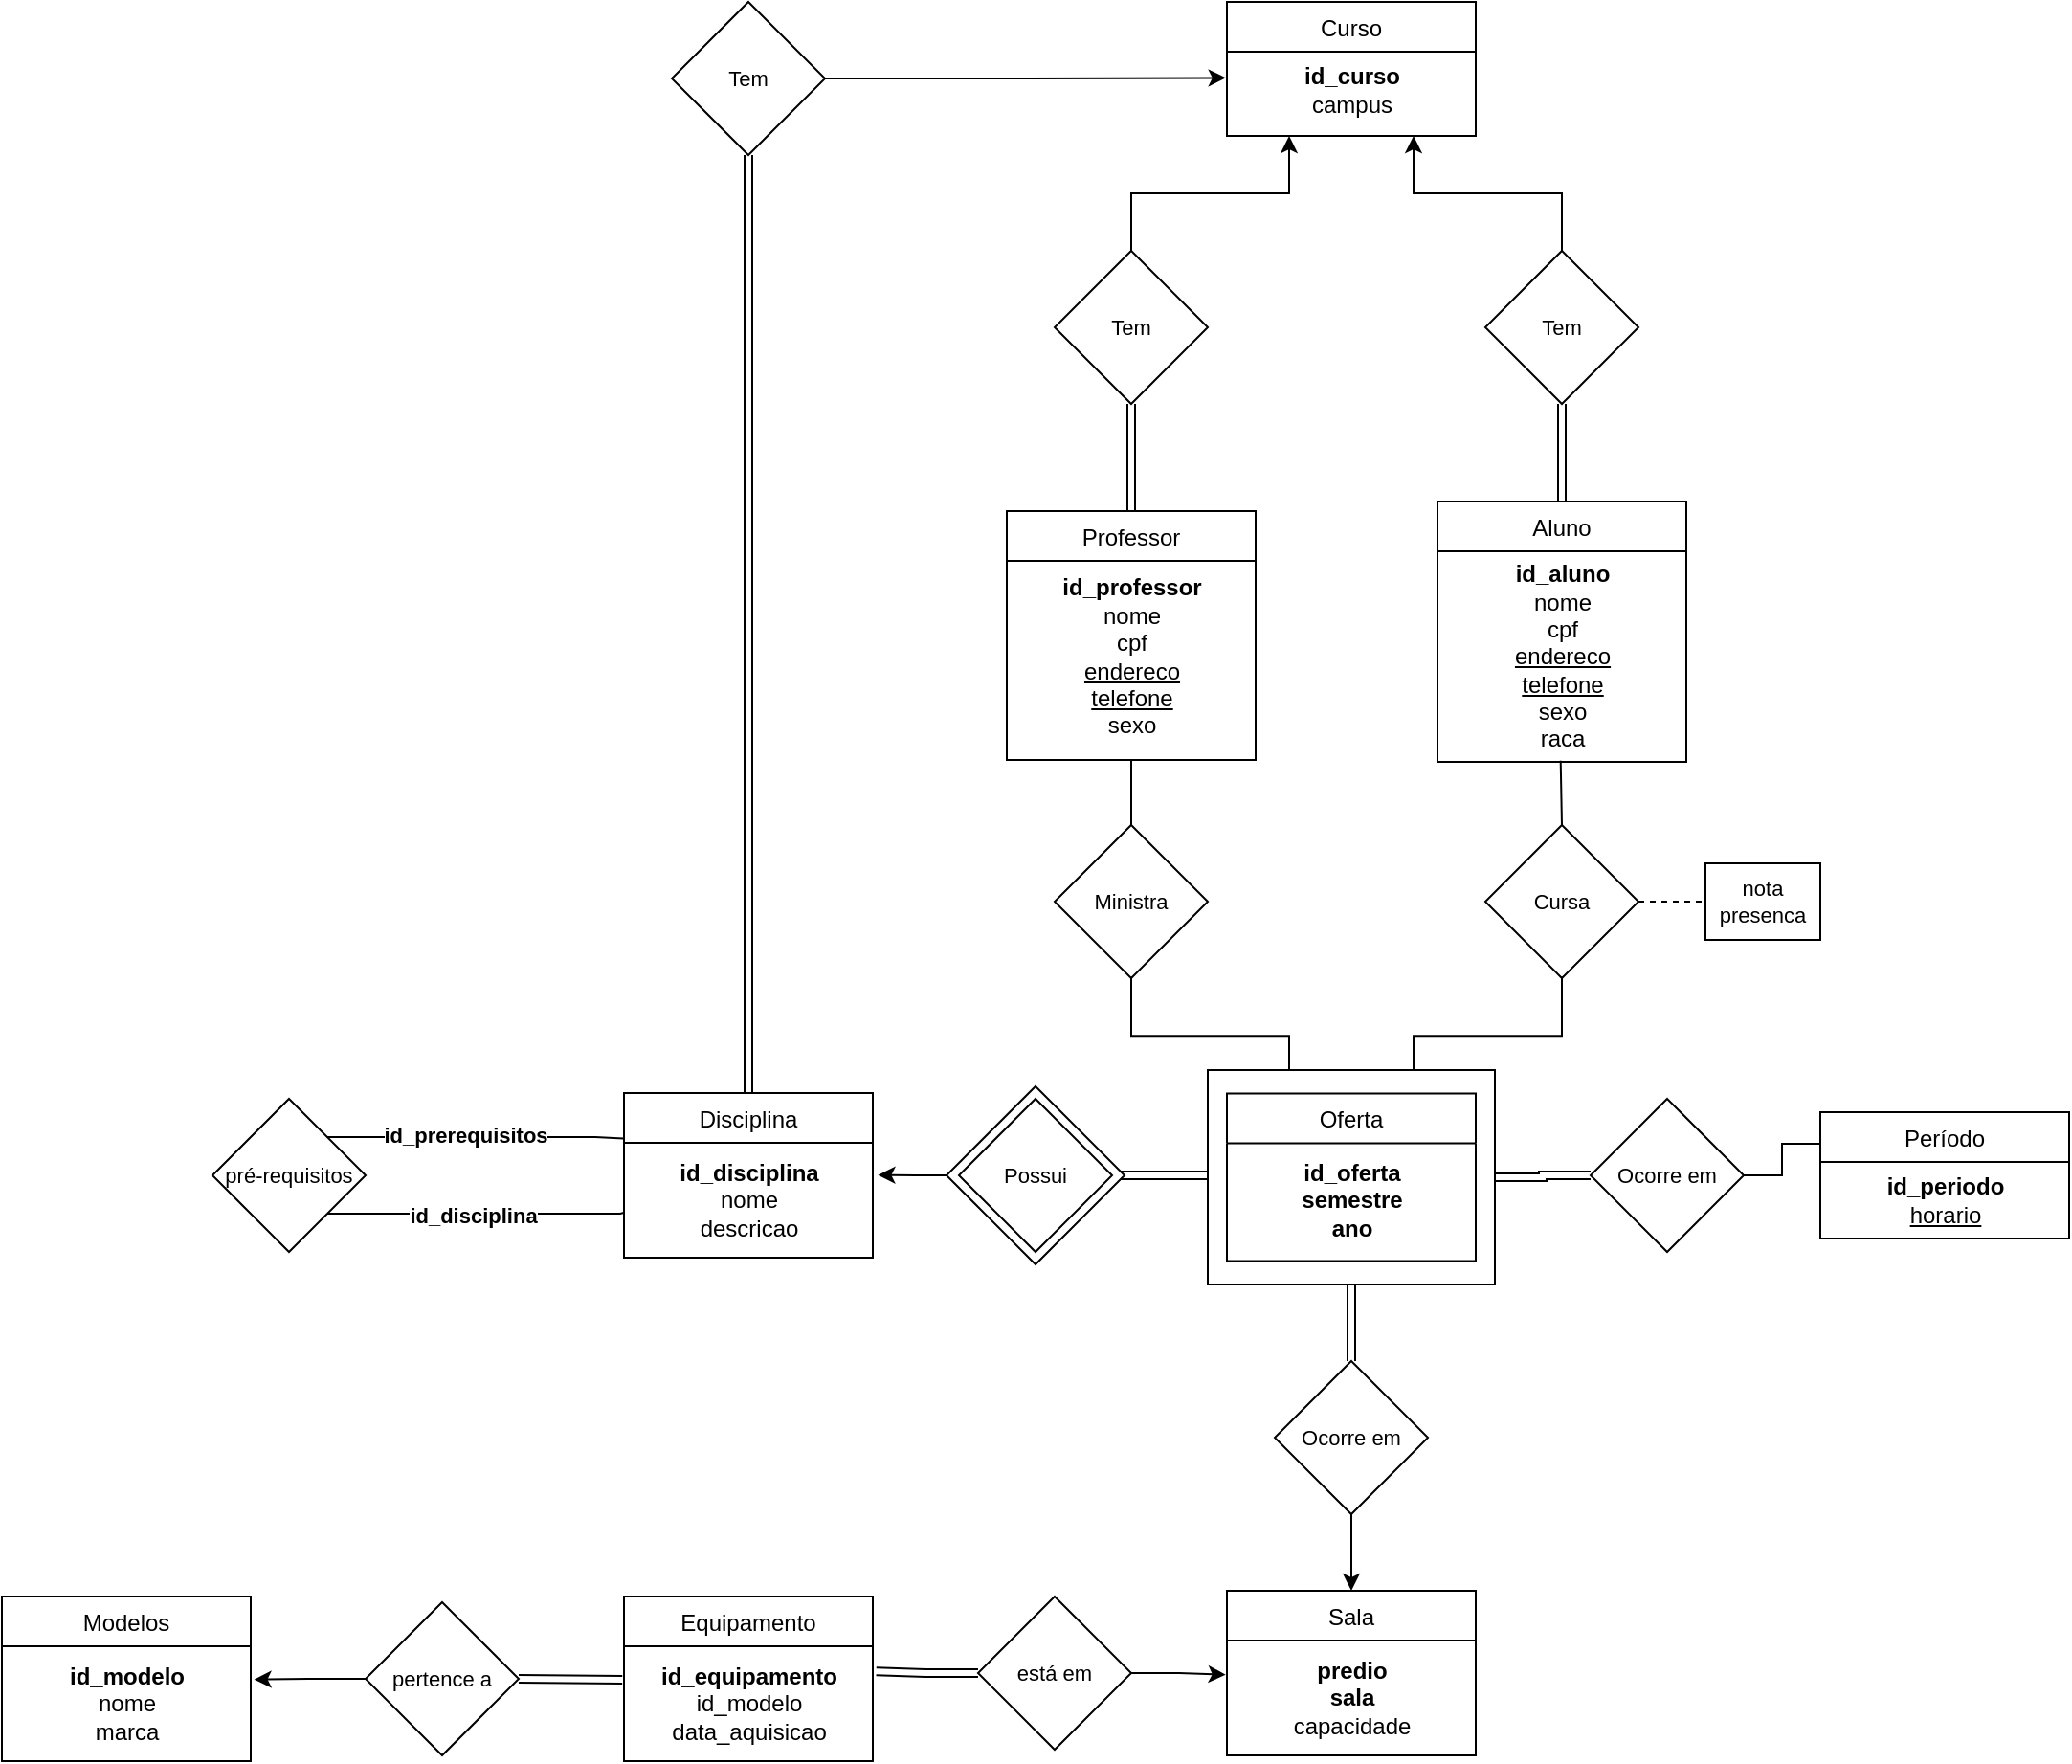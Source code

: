 <mxfile version="21.1.8" type="device">
  <diagram id="C5RBs43oDa-KdzZeNtuy" name="Page-1">
    <mxGraphModel dx="1453" dy="1807" grid="1" gridSize="10" guides="1" tooltips="1" connect="1" arrows="1" fold="1" page="1" pageScale="1" pageWidth="827" pageHeight="1169" math="0" shadow="0">
      <root>
        <mxCell id="WIyWlLk6GJQsqaUBKTNV-0" />
        <mxCell id="WIyWlLk6GJQsqaUBKTNV-1" parent="WIyWlLk6GJQsqaUBKTNV-0" />
        <mxCell id="zkfFHV4jXpPFQw0GAbJ--13" value="Curso" style="swimlane;fontStyle=0;align=center;verticalAlign=top;childLayout=stackLayout;horizontal=1;startSize=26;horizontalStack=0;resizeParent=1;resizeLast=0;collapsible=1;marginBottom=0;rounded=0;shadow=0;strokeWidth=1;swimlaneLine=1;" parent="WIyWlLk6GJQsqaUBKTNV-1" vertex="1">
          <mxGeometry x="450" y="-80" width="130" height="70" as="geometry">
            <mxRectangle x="340" y="380" width="170" height="26" as="alternateBounds" />
          </mxGeometry>
        </mxCell>
        <mxCell id="VukwovRFUjxwsNXura6--0" value="&lt;div align=&quot;center&quot;&gt;&lt;b&gt;id_curso&lt;/b&gt;&lt;/div&gt;&lt;div align=&quot;center&quot;&gt;campus&lt;br&gt;&lt;/div&gt;" style="text;html=1;align=center;verticalAlign=middle;resizable=0;points=[];autosize=1;strokeColor=none;fillColor=none;" parent="zkfFHV4jXpPFQw0GAbJ--13" vertex="1">
          <mxGeometry y="26" width="130" height="40" as="geometry" />
        </mxCell>
        <mxCell id="VukwovRFUjxwsNXura6--56" style="edgeStyle=orthogonalEdgeStyle;shape=link;rounded=0;orthogonalLoop=1;jettySize=auto;html=1;exitX=0.5;exitY=1;exitDx=0;exitDy=0;entryX=0.5;entryY=0;entryDx=0;entryDy=0;labelBackgroundColor=default;strokeColor=default;fontFamily=Helvetica;fontSize=11;fontColor=default;endArrow=none;endFill=0;" parent="WIyWlLk6GJQsqaUBKTNV-1" source="VukwovRFUjxwsNXura6--2" target="VukwovRFUjxwsNXura6--4" edge="1">
          <mxGeometry relative="1" as="geometry" />
        </mxCell>
        <mxCell id="VukwovRFUjxwsNXura6--71" style="edgeStyle=orthogonalEdgeStyle;shape=connector;rounded=0;orthogonalLoop=1;jettySize=auto;html=1;exitX=1;exitY=0.5;exitDx=0;exitDy=0;entryX=-0.005;entryY=0.342;entryDx=0;entryDy=0;entryPerimeter=0;labelBackgroundColor=default;strokeColor=default;fontFamily=Helvetica;fontSize=11;fontColor=default;endArrow=classic;endFill=1;" parent="WIyWlLk6GJQsqaUBKTNV-1" source="VukwovRFUjxwsNXura6--2" target="VukwovRFUjxwsNXura6--0" edge="1">
          <mxGeometry relative="1" as="geometry" />
        </mxCell>
        <mxCell id="VukwovRFUjxwsNXura6--2" value="Tem" style="rhombus;whiteSpace=wrap;html=1;fontFamily=Helvetica;fontSize=11;fontColor=default;" parent="WIyWlLk6GJQsqaUBKTNV-1" vertex="1">
          <mxGeometry x="160" y="-80" width="80" height="80" as="geometry" />
        </mxCell>
        <mxCell id="VukwovRFUjxwsNXura6--4" value="Disciplina" style="swimlane;fontStyle=0;align=center;verticalAlign=top;childLayout=stackLayout;horizontal=1;startSize=26;horizontalStack=0;resizeParent=1;resizeLast=0;collapsible=1;marginBottom=0;rounded=0;shadow=0;strokeWidth=1;swimlaneLine=1;" parent="WIyWlLk6GJQsqaUBKTNV-1" vertex="1">
          <mxGeometry x="135" y="490" width="130" height="86" as="geometry">
            <mxRectangle x="340" y="380" width="170" height="26" as="alternateBounds" />
          </mxGeometry>
        </mxCell>
        <mxCell id="VukwovRFUjxwsNXura6--5" value="&lt;div align=&quot;center&quot;&gt;&lt;b&gt;id_disciplina&lt;/b&gt;&lt;/div&gt;&lt;div align=&quot;center&quot;&gt;nome&lt;/div&gt;&lt;div align=&quot;center&quot;&gt;descricao&lt;br&gt;&lt;/div&gt;" style="text;html=1;align=center;verticalAlign=middle;resizable=0;points=[];autosize=1;strokeColor=none;fillColor=none;" parent="VukwovRFUjxwsNXura6--4" vertex="1">
          <mxGeometry y="26" width="130" height="60" as="geometry" />
        </mxCell>
        <mxCell id="VukwovRFUjxwsNXura6--12" style="edgeStyle=orthogonalEdgeStyle;shape=connector;rounded=0;orthogonalLoop=1;jettySize=auto;html=1;exitX=1;exitY=0;exitDx=0;exitDy=0;labelBackgroundColor=default;strokeColor=default;fontFamily=Helvetica;fontSize=11;fontColor=default;endArrow=none;endFill=0;entryX=-0.003;entryY=0.276;entryDx=0;entryDy=0;entryPerimeter=0;" parent="WIyWlLk6GJQsqaUBKTNV-1" source="VukwovRFUjxwsNXura6--6" target="VukwovRFUjxwsNXura6--4" edge="1">
          <mxGeometry relative="1" as="geometry">
            <mxPoint x="120" y="510" as="targetPoint" />
            <Array as="points">
              <mxPoint x="120" y="513" />
              <mxPoint x="135" y="514" />
            </Array>
          </mxGeometry>
        </mxCell>
        <mxCell id="VukwovRFUjxwsNXura6--14" value="&lt;b&gt;id_prerequisitos&lt;/b&gt;" style="edgeLabel;html=1;align=center;verticalAlign=middle;resizable=0;points=[];fontSize=11;fontFamily=Helvetica;fontColor=default;" parent="VukwovRFUjxwsNXura6--12" vertex="1" connectable="0">
          <mxGeometry x="-0.068" y="1" relative="1" as="geometry">
            <mxPoint as="offset" />
          </mxGeometry>
        </mxCell>
        <mxCell id="VukwovRFUjxwsNXura6--13" style="edgeStyle=orthogonalEdgeStyle;shape=connector;rounded=0;orthogonalLoop=1;jettySize=auto;html=1;exitX=1;exitY=1;exitDx=0;exitDy=0;entryX=0.003;entryY=0.607;entryDx=0;entryDy=0;entryPerimeter=0;labelBackgroundColor=default;strokeColor=default;fontFamily=Helvetica;fontSize=11;fontColor=default;endArrow=none;endFill=0;" parent="WIyWlLk6GJQsqaUBKTNV-1" source="VukwovRFUjxwsNXura6--6" target="VukwovRFUjxwsNXura6--5" edge="1">
          <mxGeometry relative="1" as="geometry">
            <Array as="points">
              <mxPoint x="133" y="553" />
            </Array>
          </mxGeometry>
        </mxCell>
        <mxCell id="VukwovRFUjxwsNXura6--15" value="&lt;b&gt;id_disciplina&lt;/b&gt;" style="edgeLabel;html=1;align=center;verticalAlign=middle;resizable=0;points=[];fontSize=11;fontFamily=Helvetica;fontColor=default;" parent="VukwovRFUjxwsNXura6--13" vertex="1" connectable="0">
          <mxGeometry x="-0.02" y="-1" relative="1" as="geometry">
            <mxPoint as="offset" />
          </mxGeometry>
        </mxCell>
        <mxCell id="VukwovRFUjxwsNXura6--6" value="pré-requisitos" style="rhombus;whiteSpace=wrap;html=1;fontFamily=Helvetica;fontSize=11;fontColor=default;" parent="WIyWlLk6GJQsqaUBKTNV-1" vertex="1">
          <mxGeometry x="-80" y="493" width="80" height="80" as="geometry" />
        </mxCell>
        <mxCell id="VukwovRFUjxwsNXura6--20" style="edgeStyle=orthogonalEdgeStyle;shape=link;rounded=0;orthogonalLoop=1;jettySize=auto;html=1;exitX=1;exitY=0.5;exitDx=0;exitDy=0;entryX=-0.018;entryY=0.322;entryDx=0;entryDy=0;entryPerimeter=0;labelBackgroundColor=default;strokeColor=default;fontFamily=Helvetica;fontSize=11;fontColor=default;endArrow=none;endFill=0;" parent="WIyWlLk6GJQsqaUBKTNV-1" source="VukwovRFUjxwsNXura6--18" target="VukwovRFUjxwsNXura6--17" edge="1">
          <mxGeometry relative="1" as="geometry">
            <Array as="points">
              <mxPoint x="448" y="533" />
            </Array>
          </mxGeometry>
        </mxCell>
        <mxCell id="VukwovRFUjxwsNXura6--68" style="edgeStyle=orthogonalEdgeStyle;shape=connector;rounded=0;orthogonalLoop=1;jettySize=auto;html=1;exitX=0;exitY=0.5;exitDx=0;exitDy=0;entryX=1.021;entryY=0.281;entryDx=0;entryDy=0;entryPerimeter=0;labelBackgroundColor=default;strokeColor=default;fontFamily=Helvetica;fontSize=11;fontColor=default;endArrow=classic;endFill=1;" parent="WIyWlLk6GJQsqaUBKTNV-1" source="VukwovRFUjxwsNXura6--18" target="VukwovRFUjxwsNXura6--5" edge="1">
          <mxGeometry relative="1" as="geometry" />
        </mxCell>
        <mxCell id="VukwovRFUjxwsNXura6--23" value="Sala" style="swimlane;fontStyle=0;align=center;verticalAlign=top;childLayout=stackLayout;horizontal=1;startSize=26;horizontalStack=0;resizeParent=1;resizeLast=0;collapsible=1;marginBottom=0;rounded=0;shadow=0;strokeWidth=1;swimlaneLine=1;" parent="WIyWlLk6GJQsqaUBKTNV-1" vertex="1">
          <mxGeometry x="450" y="750" width="130" height="86" as="geometry">
            <mxRectangle x="340" y="380" width="170" height="26" as="alternateBounds" />
          </mxGeometry>
        </mxCell>
        <mxCell id="VukwovRFUjxwsNXura6--24" value="&lt;div&gt;&lt;b&gt;predio&lt;/b&gt;&lt;/div&gt;&lt;div&gt;&lt;b&gt;sala&lt;br&gt;&lt;/b&gt;&lt;/div&gt;&lt;div align=&quot;center&quot;&gt;capacidade&lt;br&gt;&lt;/div&gt;" style="text;html=1;align=center;verticalAlign=middle;resizable=0;points=[];autosize=1;strokeColor=none;fillColor=none;" parent="VukwovRFUjxwsNXura6--23" vertex="1">
          <mxGeometry y="26" width="130" height="60" as="geometry" />
        </mxCell>
        <mxCell id="VukwovRFUjxwsNXura6--26" value="Modelos" style="swimlane;fontStyle=0;align=center;verticalAlign=top;childLayout=stackLayout;horizontal=1;startSize=26;horizontalStack=0;resizeParent=1;resizeLast=0;collapsible=1;marginBottom=0;rounded=0;shadow=0;strokeWidth=1;swimlaneLine=1;" parent="WIyWlLk6GJQsqaUBKTNV-1" vertex="1">
          <mxGeometry x="-190" y="753" width="130" height="86" as="geometry">
            <mxRectangle x="340" y="380" width="170" height="26" as="alternateBounds" />
          </mxGeometry>
        </mxCell>
        <mxCell id="VukwovRFUjxwsNXura6--27" value="&lt;div&gt;&lt;b&gt;id_modelo&lt;/b&gt;&lt;/div&gt;&lt;div&gt;nome&lt;/div&gt;&lt;div&gt;marca&lt;/div&gt;" style="text;html=1;align=center;verticalAlign=middle;resizable=0;points=[];autosize=1;strokeColor=none;fillColor=none;" parent="VukwovRFUjxwsNXura6--26" vertex="1">
          <mxGeometry y="26" width="130" height="60" as="geometry" />
        </mxCell>
        <mxCell id="VukwovRFUjxwsNXura6--60" style="edgeStyle=orthogonalEdgeStyle;shape=link;rounded=0;orthogonalLoop=1;jettySize=auto;html=1;exitX=0.5;exitY=0;exitDx=0;exitDy=0;entryX=0.5;entryY=1;entryDx=0;entryDy=0;labelBackgroundColor=default;strokeColor=default;fontFamily=Helvetica;fontSize=11;fontColor=default;endArrow=none;endFill=0;" parent="WIyWlLk6GJQsqaUBKTNV-1" source="VukwovRFUjxwsNXura6--29" target="VukwovRFUjxwsNXura6--58" edge="1">
          <mxGeometry relative="1" as="geometry" />
        </mxCell>
        <mxCell id="VukwovRFUjxwsNXura6--61" style="edgeStyle=orthogonalEdgeStyle;shape=connector;rounded=0;orthogonalLoop=1;jettySize=auto;html=1;exitX=0.5;exitY=1;exitDx=0;exitDy=0;entryX=0.5;entryY=0;entryDx=0;entryDy=0;labelBackgroundColor=default;strokeColor=default;fontFamily=Helvetica;fontSize=11;fontColor=default;endArrow=classic;endFill=1;" parent="WIyWlLk6GJQsqaUBKTNV-1" source="VukwovRFUjxwsNXura6--29" target="VukwovRFUjxwsNXura6--23" edge="1">
          <mxGeometry relative="1" as="geometry" />
        </mxCell>
        <mxCell id="VukwovRFUjxwsNXura6--29" value="Ocorre em" style="rhombus;whiteSpace=wrap;html=1;fontFamily=Helvetica;fontSize=11;fontColor=default;" parent="WIyWlLk6GJQsqaUBKTNV-1" vertex="1">
          <mxGeometry x="475" y="630" width="80" height="80" as="geometry" />
        </mxCell>
        <mxCell id="VukwovRFUjxwsNXura6--30" value="Aluno" style="swimlane;fontStyle=0;align=center;verticalAlign=top;childLayout=stackLayout;horizontal=1;startSize=26;horizontalStack=0;resizeParent=1;resizeLast=0;collapsible=1;marginBottom=0;rounded=0;shadow=0;strokeWidth=1;swimlaneLine=1;" parent="WIyWlLk6GJQsqaUBKTNV-1" vertex="1">
          <mxGeometry x="560" y="181" width="130" height="136" as="geometry">
            <mxRectangle x="340" y="380" width="170" height="26" as="alternateBounds" />
          </mxGeometry>
        </mxCell>
        <mxCell id="VukwovRFUjxwsNXura6--31" value="&lt;div align=&quot;center&quot;&gt;&lt;b&gt;id_aluno&lt;/b&gt;&lt;/div&gt;&lt;div align=&quot;center&quot;&gt;nome&lt;/div&gt;&lt;div align=&quot;center&quot;&gt;cpf&lt;/div&gt;&lt;div align=&quot;center&quot;&gt;&lt;u&gt;endereco&lt;/u&gt;&lt;/div&gt;&lt;div align=&quot;center&quot;&gt;&lt;u&gt;telefone&lt;/u&gt;&lt;/div&gt;&lt;div align=&quot;center&quot;&gt;sexo&lt;/div&gt;&lt;div align=&quot;center&quot;&gt;raca&lt;br&gt;&lt;/div&gt;" style="text;html=1;align=center;verticalAlign=middle;resizable=0;points=[];autosize=1;strokeColor=none;fillColor=none;" parent="VukwovRFUjxwsNXura6--30" vertex="1">
          <mxGeometry y="26" width="130" height="110" as="geometry" />
        </mxCell>
        <mxCell id="VukwovRFUjxwsNXura6--32" value="Professor" style="swimlane;fontStyle=0;align=center;verticalAlign=top;childLayout=stackLayout;horizontal=1;startSize=26;horizontalStack=0;resizeParent=1;resizeLast=0;collapsible=1;marginBottom=0;rounded=0;shadow=0;strokeWidth=1;swimlaneLine=1;" parent="WIyWlLk6GJQsqaUBKTNV-1" vertex="1">
          <mxGeometry x="335" y="186" width="130" height="130" as="geometry">
            <mxRectangle x="340" y="380" width="170" height="26" as="alternateBounds" />
          </mxGeometry>
        </mxCell>
        <mxCell id="VukwovRFUjxwsNXura6--33" value="&lt;div align=&quot;center&quot;&gt;&lt;b&gt;id_professor&lt;/b&gt;&lt;/div&gt;&lt;div align=&quot;center&quot;&gt;nome&lt;/div&gt;&lt;div align=&quot;center&quot;&gt;cpf&lt;/div&gt;&lt;div align=&quot;center&quot;&gt;&lt;u&gt;endereco&lt;/u&gt;&lt;/div&gt;&lt;div align=&quot;center&quot;&gt;&lt;u&gt;telefone&lt;/u&gt;&lt;/div&gt;&lt;div align=&quot;center&quot;&gt;sexo&lt;/div&gt;" style="text;html=1;align=center;verticalAlign=middle;resizable=0;points=[];autosize=1;strokeColor=none;fillColor=none;" parent="VukwovRFUjxwsNXura6--32" vertex="1">
          <mxGeometry y="26" width="130" height="100" as="geometry" />
        </mxCell>
        <mxCell id="VukwovRFUjxwsNXura6--39" style="edgeStyle=orthogonalEdgeStyle;shape=connector;rounded=0;orthogonalLoop=1;jettySize=auto;html=1;exitX=0.5;exitY=1;exitDx=0;exitDy=0;entryX=0.25;entryY=0;entryDx=0;entryDy=0;labelBackgroundColor=default;strokeColor=default;fontFamily=Helvetica;fontSize=11;fontColor=default;endArrow=none;endFill=0;" parent="WIyWlLk6GJQsqaUBKTNV-1" source="VukwovRFUjxwsNXura6--35" target="VukwovRFUjxwsNXura6--16" edge="1">
          <mxGeometry relative="1" as="geometry" />
        </mxCell>
        <mxCell id="VukwovRFUjxwsNXura6--41" style="edgeStyle=orthogonalEdgeStyle;shape=connector;rounded=0;orthogonalLoop=1;jettySize=auto;html=1;exitX=0.5;exitY=0;exitDx=0;exitDy=0;entryX=0.5;entryY=1;entryDx=0;entryDy=0;labelBackgroundColor=default;strokeColor=default;fontFamily=Helvetica;fontSize=11;fontColor=default;endArrow=none;endFill=0;" parent="WIyWlLk6GJQsqaUBKTNV-1" source="VukwovRFUjxwsNXura6--35" target="VukwovRFUjxwsNXura6--32" edge="1">
          <mxGeometry relative="1" as="geometry" />
        </mxCell>
        <mxCell id="VukwovRFUjxwsNXura6--35" value="Ministra" style="rhombus;whiteSpace=wrap;html=1;fontFamily=Helvetica;fontSize=11;fontColor=default;" parent="WIyWlLk6GJQsqaUBKTNV-1" vertex="1">
          <mxGeometry x="360" y="350" width="80" height="80" as="geometry" />
        </mxCell>
        <mxCell id="VukwovRFUjxwsNXura6--42" style="edgeStyle=orthogonalEdgeStyle;shape=connector;rounded=0;orthogonalLoop=1;jettySize=auto;html=1;exitX=0.5;exitY=0;exitDx=0;exitDy=0;entryX=0.495;entryY=0.994;entryDx=0;entryDy=0;entryPerimeter=0;labelBackgroundColor=default;strokeColor=default;fontFamily=Helvetica;fontSize=11;fontColor=default;endArrow=none;endFill=0;" parent="WIyWlLk6GJQsqaUBKTNV-1" source="VukwovRFUjxwsNXura6--36" target="VukwovRFUjxwsNXura6--31" edge="1">
          <mxGeometry relative="1" as="geometry" />
        </mxCell>
        <mxCell id="VukwovRFUjxwsNXura6--47" style="edgeStyle=orthogonalEdgeStyle;shape=connector;rounded=0;orthogonalLoop=1;jettySize=auto;html=1;exitX=0.5;exitY=1;exitDx=0;exitDy=0;entryX=0.75;entryY=0;entryDx=0;entryDy=0;labelBackgroundColor=default;strokeColor=default;fontFamily=Helvetica;fontSize=11;fontColor=default;endArrow=none;endFill=0;" parent="WIyWlLk6GJQsqaUBKTNV-1" source="VukwovRFUjxwsNXura6--36" target="VukwovRFUjxwsNXura6--16" edge="1">
          <mxGeometry relative="1" as="geometry" />
        </mxCell>
        <mxCell id="VukwovRFUjxwsNXura6--96" style="edgeStyle=orthogonalEdgeStyle;shape=connector;rounded=0;orthogonalLoop=1;jettySize=auto;html=1;exitX=1;exitY=0.5;exitDx=0;exitDy=0;entryX=0;entryY=0.5;entryDx=0;entryDy=0;labelBackgroundColor=default;strokeColor=default;fontFamily=Helvetica;fontSize=11;fontColor=default;endArrow=none;endFill=0;dashed=1;" parent="WIyWlLk6GJQsqaUBKTNV-1" source="VukwovRFUjxwsNXura6--36" target="VukwovRFUjxwsNXura6--95" edge="1">
          <mxGeometry relative="1" as="geometry" />
        </mxCell>
        <mxCell id="VukwovRFUjxwsNXura6--36" value="Cursa" style="rhombus;whiteSpace=wrap;html=1;fontFamily=Helvetica;fontSize=11;fontColor=default;" parent="WIyWlLk6GJQsqaUBKTNV-1" vertex="1">
          <mxGeometry x="585" y="350" width="80" height="80" as="geometry" />
        </mxCell>
        <mxCell id="VukwovRFUjxwsNXura6--59" value="" style="group" parent="WIyWlLk6GJQsqaUBKTNV-1" vertex="1" connectable="0">
          <mxGeometry x="440" y="478" width="150" height="112" as="geometry" />
        </mxCell>
        <mxCell id="VukwovRFUjxwsNXura6--58" value="" style="rounded=0;whiteSpace=wrap;html=1;fontFamily=Helvetica;fontSize=11;fontColor=default;" parent="VukwovRFUjxwsNXura6--59" vertex="1">
          <mxGeometry width="150" height="112.0" as="geometry" />
        </mxCell>
        <mxCell id="VukwovRFUjxwsNXura6--16" value="Oferta" style="swimlane;fontStyle=0;align=center;verticalAlign=top;childLayout=stackLayout;horizontal=1;startSize=26;horizontalStack=0;resizeParent=1;resizeLast=0;collapsible=1;marginBottom=0;rounded=0;shadow=0;strokeWidth=1;swimlaneLine=1;" parent="VukwovRFUjxwsNXura6--59" vertex="1">
          <mxGeometry x="10" y="12.218" width="130" height="87.564" as="geometry">
            <mxRectangle x="340" y="380" width="170" height="26" as="alternateBounds" />
          </mxGeometry>
        </mxCell>
        <mxCell id="VukwovRFUjxwsNXura6--17" value="&lt;div align=&quot;center&quot;&gt;&lt;b&gt;id_oferta&lt;/b&gt;&lt;/div&gt;&lt;div align=&quot;center&quot;&gt;&lt;b&gt;semestre&lt;/b&gt;&lt;/div&gt;&lt;div align=&quot;center&quot;&gt;&lt;b&gt;ano&lt;br&gt;&lt;/b&gt;&lt;/div&gt;" style="text;html=1;align=center;verticalAlign=middle;resizable=0;points=[];autosize=1;strokeColor=none;fillColor=none;" parent="VukwovRFUjxwsNXura6--16" vertex="1">
          <mxGeometry y="26" width="130" height="60" as="geometry" />
        </mxCell>
        <mxCell id="VukwovRFUjxwsNXura6--65" style="edgeStyle=orthogonalEdgeStyle;shape=link;rounded=0;orthogonalLoop=1;jettySize=auto;html=1;exitX=0;exitY=0.5;exitDx=0;exitDy=0;entryX=1;entryY=0.5;entryDx=0;entryDy=0;labelBackgroundColor=default;strokeColor=default;fontFamily=Helvetica;fontSize=11;fontColor=default;endArrow=none;endFill=0;" parent="WIyWlLk6GJQsqaUBKTNV-1" source="VukwovRFUjxwsNXura6--62" target="VukwovRFUjxwsNXura6--58" edge="1">
          <mxGeometry relative="1" as="geometry" />
        </mxCell>
        <mxCell id="VukwovRFUjxwsNXura6--76" style="edgeStyle=orthogonalEdgeStyle;shape=connector;rounded=0;orthogonalLoop=1;jettySize=auto;html=1;exitX=1;exitY=0.5;exitDx=0;exitDy=0;entryX=0;entryY=0.25;entryDx=0;entryDy=0;labelBackgroundColor=default;strokeColor=default;fontFamily=Helvetica;fontSize=11;fontColor=default;endArrow=none;endFill=0;" parent="WIyWlLk6GJQsqaUBKTNV-1" source="VukwovRFUjxwsNXura6--62" target="VukwovRFUjxwsNXura6--63" edge="1">
          <mxGeometry relative="1" as="geometry" />
        </mxCell>
        <mxCell id="VukwovRFUjxwsNXura6--62" value="Ocorre em" style="rhombus;whiteSpace=wrap;html=1;fontFamily=Helvetica;fontSize=11;fontColor=default;" parent="WIyWlLk6GJQsqaUBKTNV-1" vertex="1">
          <mxGeometry x="640" y="493" width="80" height="80" as="geometry" />
        </mxCell>
        <mxCell id="VukwovRFUjxwsNXura6--63" value="Período" style="swimlane;fontStyle=0;align=center;verticalAlign=top;childLayout=stackLayout;horizontal=1;startSize=26;horizontalStack=0;resizeParent=1;resizeLast=0;collapsible=1;marginBottom=0;rounded=0;shadow=0;strokeWidth=1;swimlaneLine=1;" parent="WIyWlLk6GJQsqaUBKTNV-1" vertex="1">
          <mxGeometry x="760" y="500" width="130" height="66" as="geometry">
            <mxRectangle x="340" y="380" width="170" height="26" as="alternateBounds" />
          </mxGeometry>
        </mxCell>
        <mxCell id="VukwovRFUjxwsNXura6--64" value="&lt;div align=&quot;center&quot;&gt;&lt;b&gt;id_periodo&lt;/b&gt;&lt;/div&gt;&lt;div align=&quot;center&quot;&gt;&lt;u&gt;horario&lt;/u&gt;&lt;br&gt;&lt;/div&gt;" style="text;html=1;align=center;verticalAlign=middle;resizable=0;points=[];autosize=1;strokeColor=none;fillColor=none;" parent="VukwovRFUjxwsNXura6--63" vertex="1">
          <mxGeometry y="26" width="130" height="40" as="geometry" />
        </mxCell>
        <mxCell id="VukwovRFUjxwsNXura6--72" style="edgeStyle=orthogonalEdgeStyle;shape=connector;rounded=0;orthogonalLoop=1;jettySize=auto;html=1;exitX=0.5;exitY=0;exitDx=0;exitDy=0;entryX=0.25;entryY=1;entryDx=0;entryDy=0;labelBackgroundColor=default;strokeColor=default;fontFamily=Helvetica;fontSize=11;fontColor=default;endArrow=classic;endFill=1;" parent="WIyWlLk6GJQsqaUBKTNV-1" source="VukwovRFUjxwsNXura6--69" target="zkfFHV4jXpPFQw0GAbJ--13" edge="1">
          <mxGeometry relative="1" as="geometry" />
        </mxCell>
        <mxCell id="VukwovRFUjxwsNXura6--75" style="edgeStyle=orthogonalEdgeStyle;shape=link;rounded=0;orthogonalLoop=1;jettySize=auto;html=1;exitX=0.5;exitY=1;exitDx=0;exitDy=0;entryX=0.5;entryY=0;entryDx=0;entryDy=0;labelBackgroundColor=default;strokeColor=default;fontFamily=Helvetica;fontSize=11;fontColor=default;endArrow=none;endFill=0;" parent="WIyWlLk6GJQsqaUBKTNV-1" source="VukwovRFUjxwsNXura6--69" target="VukwovRFUjxwsNXura6--32" edge="1">
          <mxGeometry relative="1" as="geometry" />
        </mxCell>
        <mxCell id="VukwovRFUjxwsNXura6--69" value="Tem" style="rhombus;whiteSpace=wrap;html=1;fontFamily=Helvetica;fontSize=11;fontColor=default;" parent="WIyWlLk6GJQsqaUBKTNV-1" vertex="1">
          <mxGeometry x="360" y="50" width="80" height="80" as="geometry" />
        </mxCell>
        <mxCell id="VukwovRFUjxwsNXura6--73" style="edgeStyle=orthogonalEdgeStyle;shape=connector;rounded=0;orthogonalLoop=1;jettySize=auto;html=1;exitX=0.5;exitY=0;exitDx=0;exitDy=0;entryX=0.75;entryY=1;entryDx=0;entryDy=0;labelBackgroundColor=default;strokeColor=default;fontFamily=Helvetica;fontSize=11;fontColor=default;endArrow=classic;endFill=1;" parent="WIyWlLk6GJQsqaUBKTNV-1" source="VukwovRFUjxwsNXura6--70" target="zkfFHV4jXpPFQw0GAbJ--13" edge="1">
          <mxGeometry relative="1" as="geometry" />
        </mxCell>
        <mxCell id="VukwovRFUjxwsNXura6--74" style="edgeStyle=orthogonalEdgeStyle;shape=link;rounded=0;orthogonalLoop=1;jettySize=auto;html=1;exitX=0.5;exitY=1;exitDx=0;exitDy=0;entryX=0.5;entryY=0;entryDx=0;entryDy=0;labelBackgroundColor=default;strokeColor=default;fontFamily=Helvetica;fontSize=11;fontColor=default;endArrow=none;endFill=0;" parent="WIyWlLk6GJQsqaUBKTNV-1" source="VukwovRFUjxwsNXura6--70" target="VukwovRFUjxwsNXura6--30" edge="1">
          <mxGeometry relative="1" as="geometry" />
        </mxCell>
        <mxCell id="VukwovRFUjxwsNXura6--70" value="Tem" style="rhombus;whiteSpace=wrap;html=1;fontFamily=Helvetica;fontSize=11;fontColor=default;" parent="WIyWlLk6GJQsqaUBKTNV-1" vertex="1">
          <mxGeometry x="585" y="50" width="80" height="80" as="geometry" />
        </mxCell>
        <mxCell id="VukwovRFUjxwsNXura6--81" value="Equipamento" style="swimlane;fontStyle=0;align=center;verticalAlign=top;childLayout=stackLayout;horizontal=1;startSize=26;horizontalStack=0;resizeParent=1;resizeLast=0;collapsible=1;marginBottom=0;rounded=0;shadow=0;strokeWidth=1;swimlaneLine=1;" parent="WIyWlLk6GJQsqaUBKTNV-1" vertex="1">
          <mxGeometry x="135" y="753" width="130" height="86" as="geometry">
            <mxRectangle x="340" y="380" width="170" height="26" as="alternateBounds" />
          </mxGeometry>
        </mxCell>
        <mxCell id="VukwovRFUjxwsNXura6--82" value="&lt;div align=&quot;center&quot;&gt;&lt;b&gt;id_equipamento&lt;/b&gt;&lt;/div&gt;&lt;div align=&quot;center&quot;&gt;id_modelo&lt;/div&gt;&lt;div align=&quot;center&quot;&gt;data_aquisicao&lt;br&gt;&lt;/div&gt;" style="text;html=1;align=center;verticalAlign=middle;resizable=0;points=[];autosize=1;strokeColor=none;fillColor=none;" parent="VukwovRFUjxwsNXura6--81" vertex="1">
          <mxGeometry y="26" width="130" height="60" as="geometry" />
        </mxCell>
        <mxCell id="VukwovRFUjxwsNXura6--87" style="edgeStyle=orthogonalEdgeStyle;shape=connector;rounded=0;orthogonalLoop=1;jettySize=auto;html=1;exitX=0;exitY=0.5;exitDx=0;exitDy=0;entryX=1.014;entryY=0.289;entryDx=0;entryDy=0;entryPerimeter=0;labelBackgroundColor=default;strokeColor=default;fontFamily=Helvetica;fontSize=11;fontColor=default;endArrow=classic;endFill=1;" parent="WIyWlLk6GJQsqaUBKTNV-1" source="VukwovRFUjxwsNXura6--85" target="VukwovRFUjxwsNXura6--27" edge="1">
          <mxGeometry relative="1" as="geometry" />
        </mxCell>
        <mxCell id="VukwovRFUjxwsNXura6--94" style="edgeStyle=orthogonalEdgeStyle;shape=link;rounded=0;orthogonalLoop=1;jettySize=auto;html=1;exitX=1;exitY=0.5;exitDx=0;exitDy=0;entryX=-0.007;entryY=0.291;entryDx=0;entryDy=0;entryPerimeter=0;labelBackgroundColor=default;strokeColor=default;fontFamily=Helvetica;fontSize=11;fontColor=default;endArrow=none;endFill=0;" parent="WIyWlLk6GJQsqaUBKTNV-1" source="VukwovRFUjxwsNXura6--85" target="VukwovRFUjxwsNXura6--82" edge="1">
          <mxGeometry relative="1" as="geometry">
            <Array as="points">
              <mxPoint x="134" y="796" />
            </Array>
          </mxGeometry>
        </mxCell>
        <mxCell id="VukwovRFUjxwsNXura6--85" value="pertence a" style="rhombus;whiteSpace=wrap;html=1;fontFamily=Helvetica;fontSize=11;fontColor=default;" parent="WIyWlLk6GJQsqaUBKTNV-1" vertex="1">
          <mxGeometry y="756" width="80" height="80" as="geometry" />
        </mxCell>
        <mxCell id="VukwovRFUjxwsNXura6--91" style="edgeStyle=orthogonalEdgeStyle;shape=connector;rounded=0;orthogonalLoop=1;jettySize=auto;html=1;exitX=1;exitY=0.5;exitDx=0;exitDy=0;entryX=-0.005;entryY=0.297;entryDx=0;entryDy=0;entryPerimeter=0;labelBackgroundColor=default;strokeColor=default;fontFamily=Helvetica;fontSize=11;fontColor=default;endArrow=classic;endFill=1;" parent="WIyWlLk6GJQsqaUBKTNV-1" source="VukwovRFUjxwsNXura6--86" target="VukwovRFUjxwsNXura6--24" edge="1">
          <mxGeometry relative="1" as="geometry" />
        </mxCell>
        <mxCell id="VukwovRFUjxwsNXura6--93" style="edgeStyle=orthogonalEdgeStyle;shape=link;rounded=0;orthogonalLoop=1;jettySize=auto;html=1;exitX=0;exitY=0.5;exitDx=0;exitDy=0;entryX=1.014;entryY=0.219;entryDx=0;entryDy=0;entryPerimeter=0;labelBackgroundColor=default;strokeColor=default;fontFamily=Helvetica;fontSize=11;fontColor=default;endArrow=none;endFill=0;" parent="WIyWlLk6GJQsqaUBKTNV-1" source="VukwovRFUjxwsNXura6--86" target="VukwovRFUjxwsNXura6--82" edge="1">
          <mxGeometry relative="1" as="geometry" />
        </mxCell>
        <mxCell id="VukwovRFUjxwsNXura6--86" value="está em" style="rhombus;whiteSpace=wrap;html=1;fontFamily=Helvetica;fontSize=11;fontColor=default;" parent="WIyWlLk6GJQsqaUBKTNV-1" vertex="1">
          <mxGeometry x="320" y="753" width="80" height="80" as="geometry" />
        </mxCell>
        <mxCell id="VukwovRFUjxwsNXura6--95" value="&lt;div&gt;nota&lt;/div&gt;&lt;div&gt;presenca&lt;br&gt;&lt;/div&gt;" style="rounded=0;whiteSpace=wrap;html=1;fontFamily=Helvetica;fontSize=11;fontColor=default;" parent="WIyWlLk6GJQsqaUBKTNV-1" vertex="1">
          <mxGeometry x="700" y="370" width="60" height="40" as="geometry" />
        </mxCell>
        <mxCell id="rvBI4Uhj19xE3W1wKUVM-1" value="" style="group" vertex="1" connectable="0" parent="WIyWlLk6GJQsqaUBKTNV-1">
          <mxGeometry x="303.5" y="486.5" width="93" height="93" as="geometry" />
        </mxCell>
        <mxCell id="rvBI4Uhj19xE3W1wKUVM-0" value="" style="rhombus;whiteSpace=wrap;html=1;" vertex="1" parent="rvBI4Uhj19xE3W1wKUVM-1">
          <mxGeometry width="93" height="93" as="geometry" />
        </mxCell>
        <mxCell id="VukwovRFUjxwsNXura6--18" value="&lt;div&gt;Possui&lt;/div&gt;" style="rhombus;whiteSpace=wrap;html=1;fontFamily=Helvetica;fontSize=11;fontColor=default;fillStyle=auto;" parent="rvBI4Uhj19xE3W1wKUVM-1" vertex="1">
          <mxGeometry x="6.5" y="6.5" width="80" height="80" as="geometry" />
        </mxCell>
      </root>
    </mxGraphModel>
  </diagram>
</mxfile>
